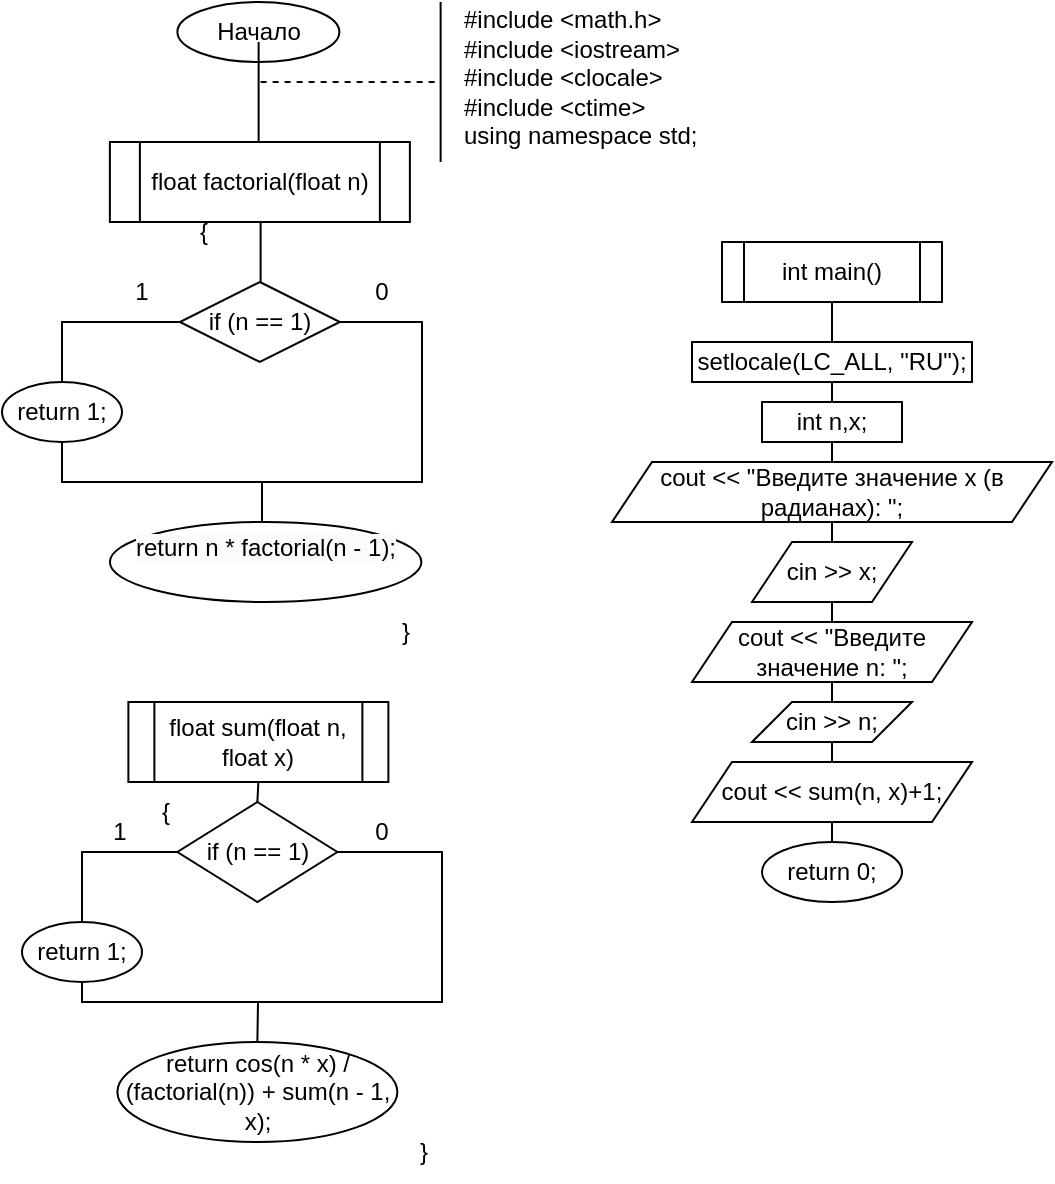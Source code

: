 <mxfile version="24.7.17">
  <diagram name="Страница — 1" id="iaqO0BB4I6bJeJjOqOjm">
    <mxGraphModel dx="1290" dy="669" grid="1" gridSize="10" guides="1" tooltips="1" connect="1" arrows="1" fold="1" page="1" pageScale="1" pageWidth="827" pageHeight="1169" math="0" shadow="0">
      <root>
        <mxCell id="0" />
        <mxCell id="1" parent="0" />
        <mxCell id="KGIWC4t-tUE2-C8wepvs-1" value="Начало" style="ellipse;whiteSpace=wrap;html=1;" vertex="1" parent="1">
          <mxGeometry x="337.69" y="30" width="81" height="30" as="geometry" />
        </mxCell>
        <mxCell id="KGIWC4t-tUE2-C8wepvs-2" value="" style="endArrow=none;html=1;rounded=0;" edge="1" parent="1">
          <mxGeometry width="50" height="50" relative="1" as="geometry">
            <mxPoint x="378.31" y="100" as="sourcePoint" />
            <mxPoint x="378.31" y="50" as="targetPoint" />
          </mxGeometry>
        </mxCell>
        <mxCell id="KGIWC4t-tUE2-C8wepvs-3" value="" style="endArrow=none;dashed=1;html=1;rounded=0;" edge="1" parent="1">
          <mxGeometry width="50" height="50" relative="1" as="geometry">
            <mxPoint x="379.31" y="70" as="sourcePoint" />
            <mxPoint x="469.31" y="70" as="targetPoint" />
            <Array as="points" />
          </mxGeometry>
        </mxCell>
        <mxCell id="KGIWC4t-tUE2-C8wepvs-4" value="" style="endArrow=none;html=1;rounded=0;" edge="1" parent="1">
          <mxGeometry width="50" height="50" relative="1" as="geometry">
            <mxPoint x="469.31" y="110" as="sourcePoint" />
            <mxPoint x="469.31" y="30" as="targetPoint" />
          </mxGeometry>
        </mxCell>
        <mxCell id="KGIWC4t-tUE2-C8wepvs-5" value="&lt;div&gt;#include &amp;lt;math.h&amp;gt;&lt;/div&gt;#include &amp;lt;iostream&amp;gt;&lt;div&gt;#include &amp;lt;clocale&amp;gt;&lt;/div&gt;&lt;div&gt;#include &amp;lt;ctime&amp;gt;&lt;br&gt;&lt;/div&gt;&lt;div&gt;using namespace std;&lt;/div&gt;&lt;div&gt;&lt;br&gt;&lt;/div&gt;" style="text;html=1;align=left;verticalAlign=middle;whiteSpace=wrap;rounded=0;" vertex="1" parent="1">
          <mxGeometry x="479.31" y="60" width="190" height="30" as="geometry" />
        </mxCell>
        <mxCell id="KGIWC4t-tUE2-C8wepvs-6" value="float factorial(float n)" style="shape=process;whiteSpace=wrap;html=1;backgroundOutline=1;" vertex="1" parent="1">
          <mxGeometry x="303.94" y="100" width="150" height="40" as="geometry" />
        </mxCell>
        <mxCell id="KGIWC4t-tUE2-C8wepvs-7" value="" style="endArrow=none;html=1;rounded=0;" edge="1" parent="1">
          <mxGeometry width="50" height="50" relative="1" as="geometry">
            <mxPoint x="379.31" y="170" as="sourcePoint" />
            <mxPoint x="379.31" y="140" as="targetPoint" />
          </mxGeometry>
        </mxCell>
        <mxCell id="KGIWC4t-tUE2-C8wepvs-8" value="{" style="text;html=1;align=center;verticalAlign=middle;whiteSpace=wrap;rounded=0;" vertex="1" parent="1">
          <mxGeometry x="332.81" y="130" width="35.75" height="30" as="geometry" />
        </mxCell>
        <mxCell id="KGIWC4t-tUE2-C8wepvs-11" value="if (n == 1)" style="rhombus;whiteSpace=wrap;html=1;" vertex="1" parent="1">
          <mxGeometry x="338.94" y="170" width="80" height="40" as="geometry" />
        </mxCell>
        <mxCell id="KGIWC4t-tUE2-C8wepvs-12" value="" style="endArrow=none;html=1;rounded=0;entryX=0;entryY=0.5;entryDx=0;entryDy=0;" edge="1" parent="1" target="KGIWC4t-tUE2-C8wepvs-11">
          <mxGeometry width="50" height="50" relative="1" as="geometry">
            <mxPoint x="280" y="220" as="sourcePoint" />
            <mxPoint x="450" y="240" as="targetPoint" />
            <Array as="points">
              <mxPoint x="280" y="190" />
            </Array>
          </mxGeometry>
        </mxCell>
        <mxCell id="KGIWC4t-tUE2-C8wepvs-13" value="return 1;" style="ellipse;whiteSpace=wrap;html=1;" vertex="1" parent="1">
          <mxGeometry x="250" y="220" width="60" height="30" as="geometry" />
        </mxCell>
        <mxCell id="KGIWC4t-tUE2-C8wepvs-15" value="" style="endArrow=none;html=1;rounded=0;entryX=0.5;entryY=1;entryDx=0;entryDy=0;" edge="1" parent="1" target="KGIWC4t-tUE2-C8wepvs-13">
          <mxGeometry width="50" height="50" relative="1" as="geometry">
            <mxPoint x="380" y="290" as="sourcePoint" />
            <mxPoint x="450" y="240" as="targetPoint" />
            <Array as="points">
              <mxPoint x="380" y="270" />
              <mxPoint x="280" y="270" />
            </Array>
          </mxGeometry>
        </mxCell>
        <mxCell id="KGIWC4t-tUE2-C8wepvs-16" value="" style="endArrow=none;html=1;rounded=0;entryX=1;entryY=0.5;entryDx=0;entryDy=0;" edge="1" parent="1" target="KGIWC4t-tUE2-C8wepvs-11">
          <mxGeometry width="50" height="50" relative="1" as="geometry">
            <mxPoint x="380" y="270" as="sourcePoint" />
            <mxPoint x="450" y="240" as="targetPoint" />
            <Array as="points">
              <mxPoint x="460" y="270" />
              <mxPoint x="460" y="190" />
            </Array>
          </mxGeometry>
        </mxCell>
        <mxCell id="KGIWC4t-tUE2-C8wepvs-17" value="1" style="text;html=1;align=center;verticalAlign=middle;whiteSpace=wrap;rounded=0;" vertex="1" parent="1">
          <mxGeometry x="290" y="160" width="60" height="30" as="geometry" />
        </mxCell>
        <mxCell id="KGIWC4t-tUE2-C8wepvs-18" value="0" style="text;html=1;align=center;verticalAlign=middle;whiteSpace=wrap;rounded=0;" vertex="1" parent="1">
          <mxGeometry x="410" y="160" width="60" height="30" as="geometry" />
        </mxCell>
        <mxCell id="KGIWC4t-tUE2-C8wepvs-19" value="}" style="text;html=1;align=center;verticalAlign=middle;whiteSpace=wrap;rounded=0;" vertex="1" parent="1">
          <mxGeometry x="434.25" y="330" width="35.75" height="30" as="geometry" />
        </mxCell>
        <mxCell id="KGIWC4t-tUE2-C8wepvs-20" value="&#xa;&lt;span style=&quot;color: rgb(0, 0, 0); font-family: Helvetica; font-size: 12px; font-style: normal; font-variant-ligatures: normal; font-variant-caps: normal; font-weight: 400; letter-spacing: normal; orphans: 2; text-align: center; text-indent: 0px; text-transform: none; widows: 2; word-spacing: 0px; -webkit-text-stroke-width: 0px; white-space: normal; background-color: rgb(251, 251, 251); text-decoration-thickness: initial; text-decoration-style: initial; text-decoration-color: initial; display: inline !important; float: none;&quot;&gt;return n * factorial(n - 1);&lt;/span&gt;&#xa;&#xa;" style="ellipse;whiteSpace=wrap;html=1;" vertex="1" parent="1">
          <mxGeometry x="303.94" y="290" width="155.75" height="40" as="geometry" />
        </mxCell>
        <mxCell id="KGIWC4t-tUE2-C8wepvs-21" value="float sum(float n, float x)" style="shape=process;whiteSpace=wrap;html=1;backgroundOutline=1;" vertex="1" parent="1">
          <mxGeometry x="313.19" y="380" width="130" height="40" as="geometry" />
        </mxCell>
        <mxCell id="KGIWC4t-tUE2-C8wepvs-22" value="if (n == 1)" style="rhombus;whiteSpace=wrap;html=1;" vertex="1" parent="1">
          <mxGeometry x="337.69" y="430" width="80" height="50" as="geometry" />
        </mxCell>
        <mxCell id="KGIWC4t-tUE2-C8wepvs-23" value="return 1;" style="ellipse;whiteSpace=wrap;html=1;" vertex="1" parent="1">
          <mxGeometry x="260" y="490" width="60" height="30" as="geometry" />
        </mxCell>
        <mxCell id="KGIWC4t-tUE2-C8wepvs-24" value="return cos(n * x) / (factorial(n)) + sum(n - 1, x);" style="ellipse;whiteSpace=wrap;html=1;" vertex="1" parent="1">
          <mxGeometry x="307.69" y="550" width="140" height="50" as="geometry" />
        </mxCell>
        <mxCell id="KGIWC4t-tUE2-C8wepvs-25" value="" style="endArrow=none;html=1;rounded=0;entryX=0.5;entryY=1;entryDx=0;entryDy=0;exitX=0.5;exitY=0;exitDx=0;exitDy=0;" edge="1" parent="1" source="KGIWC4t-tUE2-C8wepvs-22" target="KGIWC4t-tUE2-C8wepvs-21">
          <mxGeometry width="50" height="50" relative="1" as="geometry">
            <mxPoint x="400" y="290" as="sourcePoint" />
            <mxPoint x="450" y="240" as="targetPoint" />
          </mxGeometry>
        </mxCell>
        <mxCell id="KGIWC4t-tUE2-C8wepvs-26" value="" style="endArrow=none;html=1;rounded=0;entryX=0;entryY=0.5;entryDx=0;entryDy=0;exitX=0.5;exitY=0;exitDx=0;exitDy=0;" edge="1" parent="1" source="KGIWC4t-tUE2-C8wepvs-23" target="KGIWC4t-tUE2-C8wepvs-22">
          <mxGeometry width="50" height="50" relative="1" as="geometry">
            <mxPoint x="388" y="440" as="sourcePoint" />
            <mxPoint x="388" y="430" as="targetPoint" />
            <Array as="points">
              <mxPoint x="290" y="455" />
            </Array>
          </mxGeometry>
        </mxCell>
        <mxCell id="KGIWC4t-tUE2-C8wepvs-27" value="" style="endArrow=none;html=1;rounded=0;entryX=1;entryY=0.5;entryDx=0;entryDy=0;" edge="1" parent="1" target="KGIWC4t-tUE2-C8wepvs-22">
          <mxGeometry width="50" height="50" relative="1" as="geometry">
            <mxPoint x="378" y="530" as="sourcePoint" />
            <mxPoint x="348" y="465" as="targetPoint" />
            <Array as="points">
              <mxPoint x="470" y="530" />
              <mxPoint x="470" y="455" />
            </Array>
          </mxGeometry>
        </mxCell>
        <mxCell id="KGIWC4t-tUE2-C8wepvs-28" value="" style="endArrow=none;html=1;rounded=0;entryX=0.5;entryY=1;entryDx=0;entryDy=0;exitX=0.5;exitY=0;exitDx=0;exitDy=0;" edge="1" parent="1" source="KGIWC4t-tUE2-C8wepvs-24" target="KGIWC4t-tUE2-C8wepvs-23">
          <mxGeometry width="50" height="50" relative="1" as="geometry">
            <mxPoint x="400" y="290" as="sourcePoint" />
            <mxPoint x="450" y="240" as="targetPoint" />
            <Array as="points">
              <mxPoint x="378" y="530" />
              <mxPoint x="290" y="530" />
            </Array>
          </mxGeometry>
        </mxCell>
        <mxCell id="KGIWC4t-tUE2-C8wepvs-29" value="}" style="text;html=1;align=center;verticalAlign=middle;whiteSpace=wrap;rounded=0;" vertex="1" parent="1">
          <mxGeometry x="443.19" y="590" width="35.75" height="30" as="geometry" />
        </mxCell>
        <mxCell id="KGIWC4t-tUE2-C8wepvs-30" value="{" style="text;html=1;align=center;verticalAlign=middle;whiteSpace=wrap;rounded=0;" vertex="1" parent="1">
          <mxGeometry x="314.25" y="420" width="35.75" height="30" as="geometry" />
        </mxCell>
        <mxCell id="KGIWC4t-tUE2-C8wepvs-31" value="0" style="text;html=1;align=center;verticalAlign=middle;whiteSpace=wrap;rounded=0;" vertex="1" parent="1">
          <mxGeometry x="410" y="430" width="60" height="30" as="geometry" />
        </mxCell>
        <mxCell id="KGIWC4t-tUE2-C8wepvs-32" value="1" style="text;html=1;align=center;verticalAlign=middle;whiteSpace=wrap;rounded=0;" vertex="1" parent="1">
          <mxGeometry x="278.94" y="430" width="60" height="30" as="geometry" />
        </mxCell>
        <mxCell id="KGIWC4t-tUE2-C8wepvs-36" value="int main()" style="shape=process;whiteSpace=wrap;html=1;backgroundOutline=1;" vertex="1" parent="1">
          <mxGeometry x="610" y="150" width="110" height="30" as="geometry" />
        </mxCell>
        <mxCell id="KGIWC4t-tUE2-C8wepvs-47" value="return 0;" style="ellipse;whiteSpace=wrap;html=1;" vertex="1" parent="1">
          <mxGeometry x="630" y="450" width="70" height="30" as="geometry" />
        </mxCell>
        <mxCell id="KGIWC4t-tUE2-C8wepvs-48" value="" style="endArrow=none;html=1;rounded=0;entryX=0.5;entryY=1;entryDx=0;entryDy=0;exitX=0.5;exitY=0;exitDx=0;exitDy=0;" edge="1" parent="1" source="KGIWC4t-tUE2-C8wepvs-47" target="KGIWC4t-tUE2-C8wepvs-36">
          <mxGeometry width="50" height="50" relative="1" as="geometry">
            <mxPoint x="490" y="290" as="sourcePoint" />
            <mxPoint x="540" y="240" as="targetPoint" />
          </mxGeometry>
        </mxCell>
        <mxCell id="KGIWC4t-tUE2-C8wepvs-37" value="setlocale(LC_ALL, &quot;RU&quot;);" style="rounded=0;whiteSpace=wrap;html=1;" vertex="1" parent="1">
          <mxGeometry x="595" y="200" width="140" height="20" as="geometry" />
        </mxCell>
        <mxCell id="KGIWC4t-tUE2-C8wepvs-38" value="int n,x;" style="rounded=0;whiteSpace=wrap;html=1;" vertex="1" parent="1">
          <mxGeometry x="630" y="230" width="70" height="20" as="geometry" />
        </mxCell>
        <mxCell id="KGIWC4t-tUE2-C8wepvs-40" value="cout &lt;&lt; &quot;Введите значение x (в радианах): &quot;;" style="shape=parallelogram;perimeter=parallelogramPerimeter;whiteSpace=wrap;html=1;fixedSize=1;" vertex="1" parent="1">
          <mxGeometry x="555" y="260" width="220" height="30" as="geometry" />
        </mxCell>
        <mxCell id="KGIWC4t-tUE2-C8wepvs-42" value="cin &gt;&gt; x;" style="shape=parallelogram;perimeter=parallelogramPerimeter;whiteSpace=wrap;html=1;fixedSize=1;" vertex="1" parent="1">
          <mxGeometry x="625" y="300" width="80" height="30" as="geometry" />
        </mxCell>
        <mxCell id="KGIWC4t-tUE2-C8wepvs-43" value="cout &lt;&lt; &quot;Введите значение n: &quot;;" style="shape=parallelogram;perimeter=parallelogramPerimeter;whiteSpace=wrap;html=1;fixedSize=1;" vertex="1" parent="1">
          <mxGeometry x="595" y="340" width="140" height="30" as="geometry" />
        </mxCell>
        <mxCell id="KGIWC4t-tUE2-C8wepvs-44" value="cin &gt;&gt; n;" style="shape=parallelogram;perimeter=parallelogramPerimeter;whiteSpace=wrap;html=1;fixedSize=1;" vertex="1" parent="1">
          <mxGeometry x="625" y="380" width="80" height="20" as="geometry" />
        </mxCell>
        <mxCell id="KGIWC4t-tUE2-C8wepvs-45" value="cout &lt;&lt; sum(n, x)+1;" style="shape=parallelogram;perimeter=parallelogramPerimeter;whiteSpace=wrap;html=1;fixedSize=1;" vertex="1" parent="1">
          <mxGeometry x="595" y="410" width="140" height="30" as="geometry" />
        </mxCell>
      </root>
    </mxGraphModel>
  </diagram>
</mxfile>
